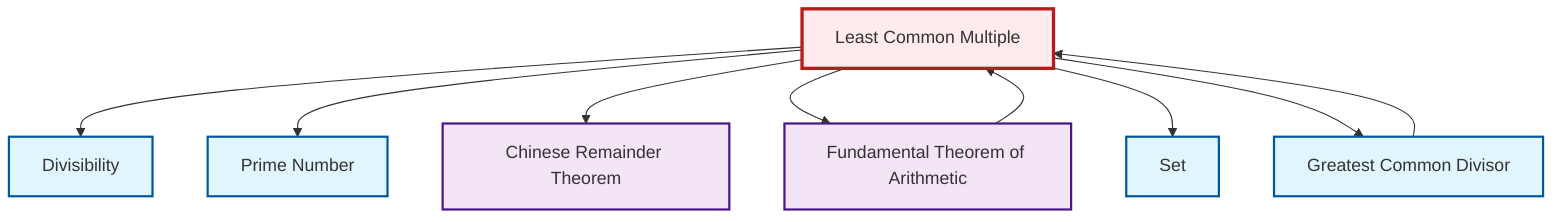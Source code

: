 graph TD
    classDef definition fill:#e1f5fe,stroke:#01579b,stroke-width:2px
    classDef theorem fill:#f3e5f5,stroke:#4a148c,stroke-width:2px
    classDef axiom fill:#fff3e0,stroke:#e65100,stroke-width:2px
    classDef example fill:#e8f5e9,stroke:#1b5e20,stroke-width:2px
    classDef current fill:#ffebee,stroke:#b71c1c,stroke-width:3px
    def-lcm["Least Common Multiple"]:::definition
    thm-fundamental-arithmetic["Fundamental Theorem of Arithmetic"]:::theorem
    thm-chinese-remainder["Chinese Remainder Theorem"]:::theorem
    def-set["Set"]:::definition
    def-gcd["Greatest Common Divisor"]:::definition
    def-divisibility["Divisibility"]:::definition
    def-prime["Prime Number"]:::definition
    thm-fundamental-arithmetic --> def-lcm
    def-lcm --> def-divisibility
    def-lcm --> def-prime
    def-lcm --> thm-chinese-remainder
    def-lcm --> thm-fundamental-arithmetic
    def-gcd --> def-lcm
    def-lcm --> def-set
    def-lcm --> def-gcd
    class def-lcm current